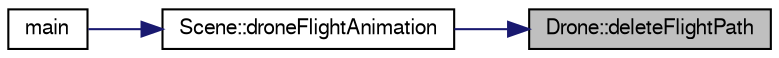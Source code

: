 digraph "Drone::deleteFlightPath"
{
 // LATEX_PDF_SIZE
  edge [fontname="FreeSans",fontsize="10",labelfontname="FreeSans",labelfontsize="10"];
  node [fontname="FreeSans",fontsize="10",shape=record];
  rankdir="RL";
  Node1 [label="Drone::deleteFlightPath",height=0.2,width=0.4,color="black", fillcolor="grey75", style="filled", fontcolor="black",tooltip="Funkcja usuwa powstałą wcześniej ścieżkę lotu drona."];
  Node1 -> Node2 [dir="back",color="midnightblue",fontsize="10",style="solid",fontname="FreeSans"];
  Node2 [label="Scene::droneFlightAnimation",height=0.2,width=0.4,color="black", fillcolor="white", style="filled",URL="$a00092.html#ad045dbcdcb99b8ab9f79a177ea3d2fc0",tooltip="Funkcja wykonuje animacje lotu drona."];
  Node2 -> Node3 [dir="back",color="midnightblue",fontsize="10",style="solid",fontname="FreeSans"];
  Node3 [label="main",height=0.2,width=0.4,color="black", fillcolor="white", style="filled",URL="$a00050.html#ae66f6b31b5ad750f1fe042a706a4e3d4",tooltip=" "];
}
